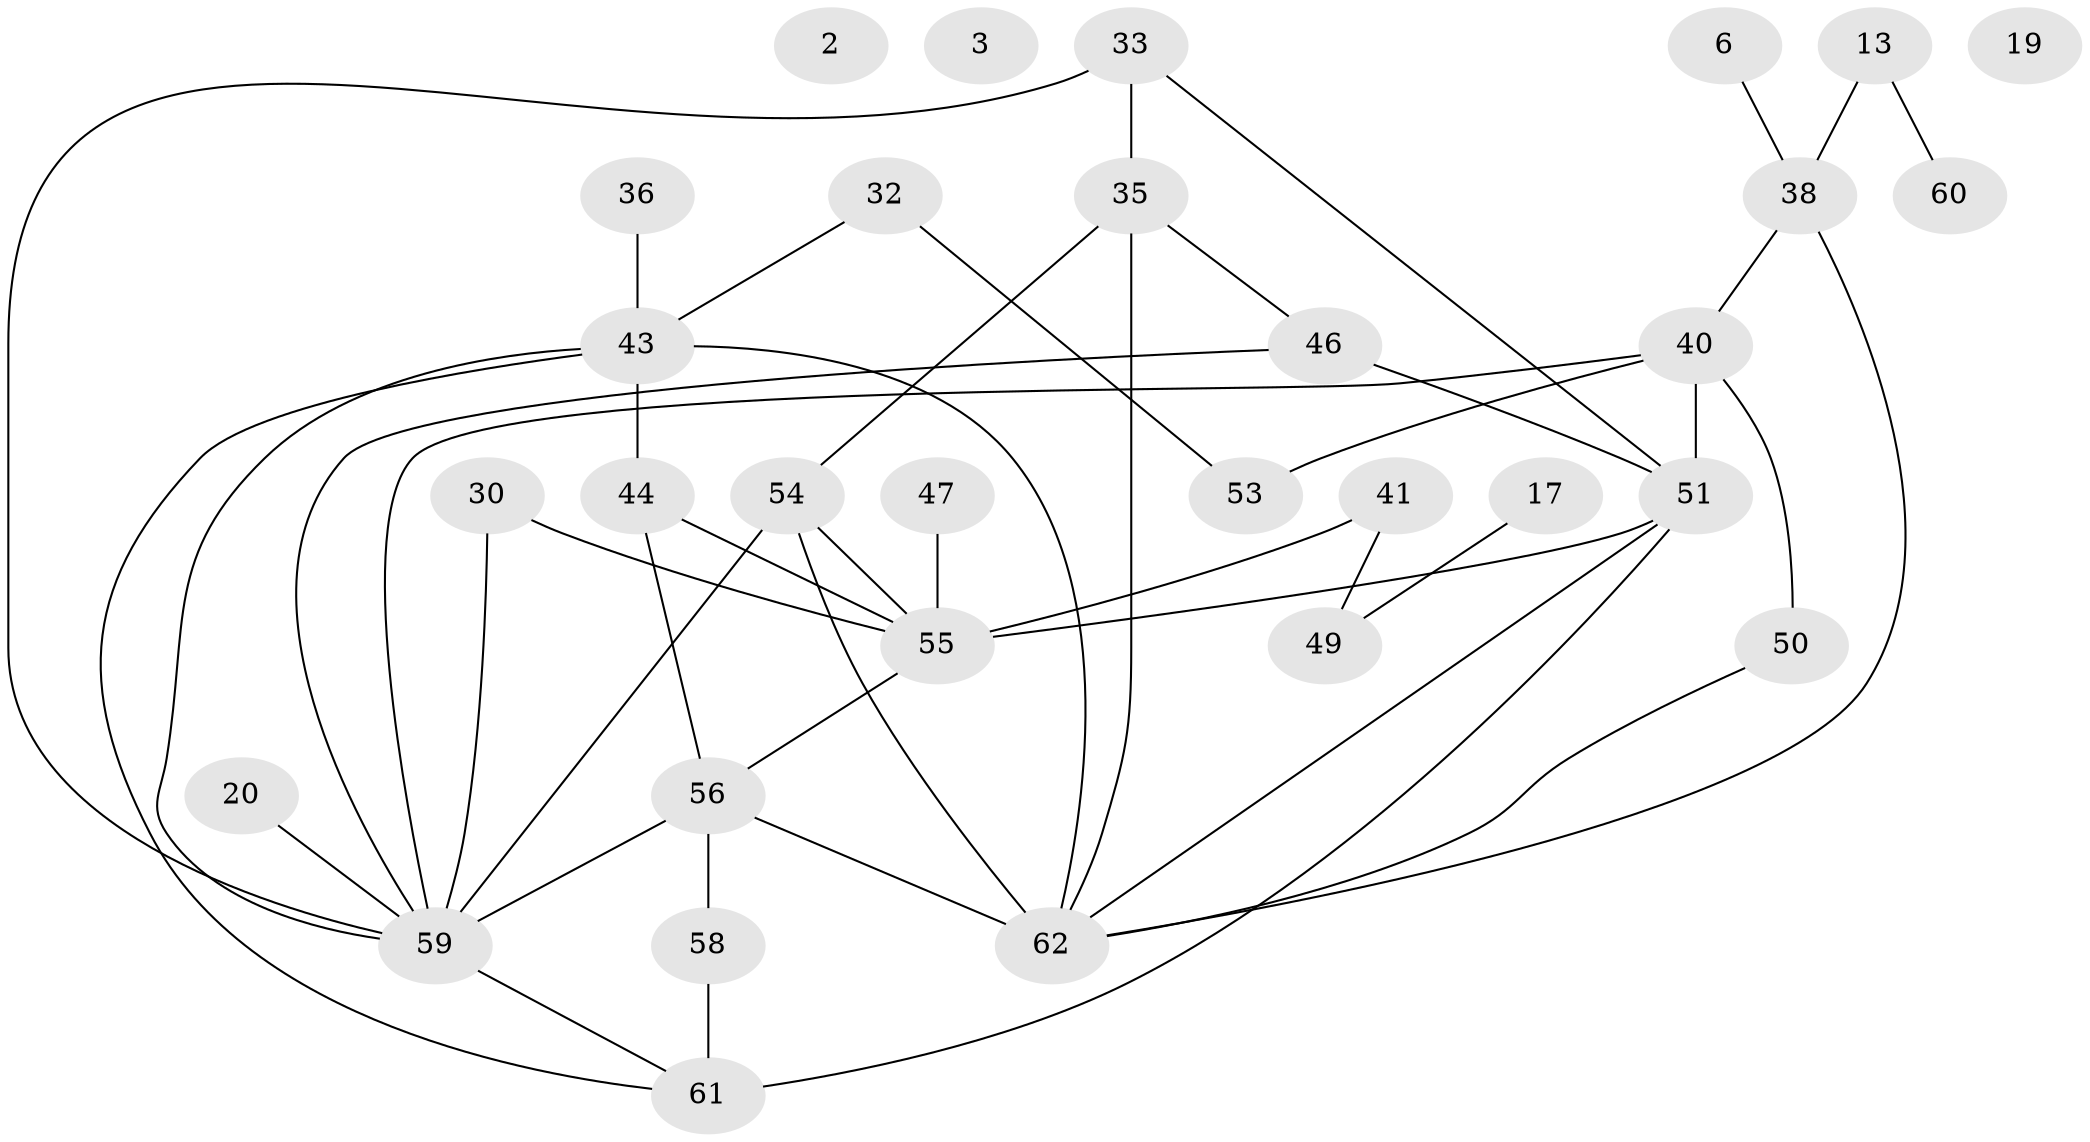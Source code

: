 // original degree distribution, {4: 0.24193548387096775, 0: 0.04838709677419355, 2: 0.27419354838709675, 1: 0.11290322580645161, 3: 0.14516129032258066, 6: 0.016129032258064516, 7: 0.016129032258064516, 5: 0.14516129032258066}
// Generated by graph-tools (version 1.1) at 2025/40/03/09/25 04:40:07]
// undirected, 31 vertices, 46 edges
graph export_dot {
graph [start="1"]
  node [color=gray90,style=filled];
  2;
  3;
  6;
  13 [super="+9"];
  17;
  19;
  20;
  30;
  32;
  33 [super="+10"];
  35;
  36;
  38;
  40 [super="+27"];
  41;
  43 [super="+42"];
  44 [super="+26"];
  46;
  47;
  49;
  50;
  51 [super="+34"];
  53;
  54 [super="+21"];
  55 [super="+8+23+28"];
  56 [super="+39"];
  58;
  59 [super="+48+18+24"];
  60;
  61 [super="+52+57"];
  62 [super="+11+29"];
  6 -- 38;
  13 -- 38 [weight=2];
  13 -- 60;
  17 -- 49;
  20 -- 59;
  30 -- 59;
  30 -- 55;
  32 -- 53;
  32 -- 43;
  33 -- 35 [weight=2];
  33 -- 59 [weight=2];
  33 -- 51 [weight=2];
  35 -- 46;
  35 -- 54;
  35 -- 62;
  36 -- 43;
  38 -- 40;
  38 -- 62;
  40 -- 50;
  40 -- 53;
  40 -- 51;
  40 -- 59;
  41 -- 49;
  41 -- 55 [weight=2];
  43 -- 62 [weight=2];
  43 -- 59 [weight=2];
  43 -- 44;
  43 -- 61;
  44 -- 55;
  44 -- 56;
  46 -- 59;
  46 -- 51;
  47 -- 55;
  50 -- 62;
  51 -- 55;
  51 -- 62 [weight=2];
  51 -- 61 [weight=3];
  54 -- 62 [weight=2];
  54 -- 55 [weight=3];
  54 -- 59;
  55 -- 56;
  56 -- 58;
  56 -- 59 [weight=2];
  56 -- 62 [weight=2];
  58 -- 61;
  59 -- 61 [weight=2];
}
